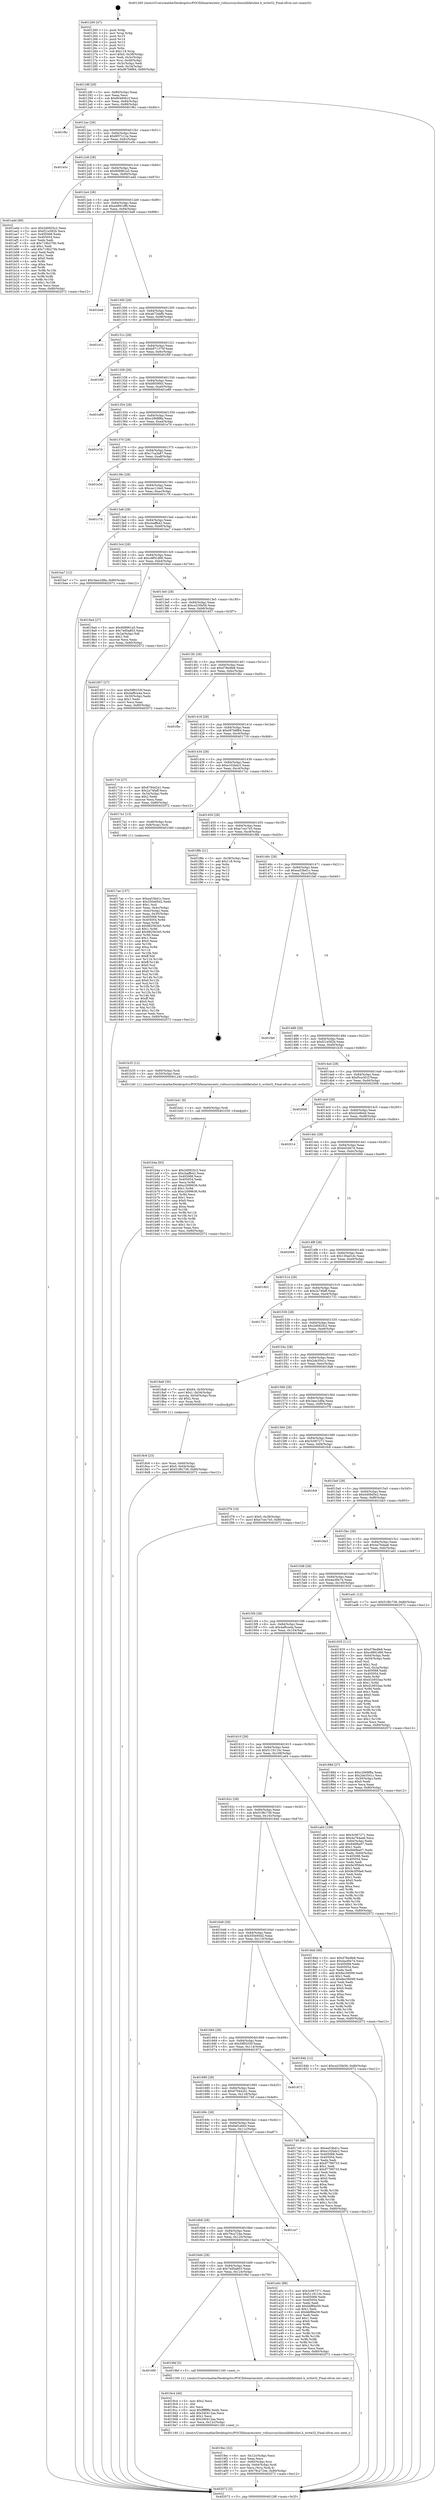digraph "0x401260" {
  label = "0x401260 (/mnt/c/Users/mathe/Desktop/tcc/POCII/binaries/extr_rufussrcsyslinuxlibfatulint.h_write32_Final-ollvm.out::main(0))"
  labelloc = "t"
  node[shape=record]

  Entry [label="",width=0.3,height=0.3,shape=circle,fillcolor=black,style=filled]
  "0x40128f" [label="{
     0x40128f [29]\l
     | [instrs]\l
     &nbsp;&nbsp;0x40128f \<+3\>: mov -0x80(%rbp),%eax\l
     &nbsp;&nbsp;0x401292 \<+2\>: mov %eax,%ecx\l
     &nbsp;&nbsp;0x401294 \<+6\>: sub $0x80460b1f,%ecx\l
     &nbsp;&nbsp;0x40129a \<+6\>: mov %eax,-0x84(%rbp)\l
     &nbsp;&nbsp;0x4012a0 \<+6\>: mov %ecx,-0x88(%rbp)\l
     &nbsp;&nbsp;0x4012a6 \<+6\>: je 0000000000401f6c \<main+0xd0c\>\l
  }"]
  "0x401f6c" [label="{
     0x401f6c\l
  }", style=dashed]
  "0x4012ac" [label="{
     0x4012ac [28]\l
     | [instrs]\l
     &nbsp;&nbsp;0x4012ac \<+5\>: jmp 00000000004012b1 \<main+0x51\>\l
     &nbsp;&nbsp;0x4012b1 \<+6\>: mov -0x84(%rbp),%eax\l
     &nbsp;&nbsp;0x4012b7 \<+5\>: sub $0x8f37c12a,%eax\l
     &nbsp;&nbsp;0x4012bc \<+6\>: mov %eax,-0x8c(%rbp)\l
     &nbsp;&nbsp;0x4012c2 \<+6\>: je 0000000000401e5c \<main+0xbfc\>\l
  }"]
  Exit [label="",width=0.3,height=0.3,shape=circle,fillcolor=black,style=filled,peripheries=2]
  "0x401e5c" [label="{
     0x401e5c\l
  }", style=dashed]
  "0x4012c8" [label="{
     0x4012c8 [28]\l
     | [instrs]\l
     &nbsp;&nbsp;0x4012c8 \<+5\>: jmp 00000000004012cd \<main+0x6d\>\l
     &nbsp;&nbsp;0x4012cd \<+6\>: mov -0x84(%rbp),%eax\l
     &nbsp;&nbsp;0x4012d3 \<+5\>: sub $0x908961a5,%eax\l
     &nbsp;&nbsp;0x4012d8 \<+6\>: mov %eax,-0x90(%rbp)\l
     &nbsp;&nbsp;0x4012de \<+6\>: je 0000000000401add \<main+0x87d\>\l
  }"]
  "0x401b4a" [label="{
     0x401b4a [93]\l
     | [instrs]\l
     &nbsp;&nbsp;0x401b4a \<+5\>: mov $0x2d0925c2,%esi\l
     &nbsp;&nbsp;0x401b4f \<+5\>: mov $0xcbaffb42,%eax\l
     &nbsp;&nbsp;0x401b54 \<+7\>: mov 0x405068,%ecx\l
     &nbsp;&nbsp;0x401b5b \<+7\>: mov 0x405054,%edx\l
     &nbsp;&nbsp;0x401b62 \<+3\>: mov %ecx,%r8d\l
     &nbsp;&nbsp;0x401b65 \<+7\>: add $0xc2099636,%r8d\l
     &nbsp;&nbsp;0x401b6c \<+4\>: sub $0x1,%r8d\l
     &nbsp;&nbsp;0x401b70 \<+7\>: sub $0xc2099636,%r8d\l
     &nbsp;&nbsp;0x401b77 \<+4\>: imul %r8d,%ecx\l
     &nbsp;&nbsp;0x401b7b \<+3\>: and $0x1,%ecx\l
     &nbsp;&nbsp;0x401b7e \<+3\>: cmp $0x0,%ecx\l
     &nbsp;&nbsp;0x401b81 \<+4\>: sete %r9b\l
     &nbsp;&nbsp;0x401b85 \<+3\>: cmp $0xa,%edx\l
     &nbsp;&nbsp;0x401b88 \<+4\>: setl %r10b\l
     &nbsp;&nbsp;0x401b8c \<+3\>: mov %r9b,%r11b\l
     &nbsp;&nbsp;0x401b8f \<+3\>: and %r10b,%r11b\l
     &nbsp;&nbsp;0x401b92 \<+3\>: xor %r10b,%r9b\l
     &nbsp;&nbsp;0x401b95 \<+3\>: or %r9b,%r11b\l
     &nbsp;&nbsp;0x401b98 \<+4\>: test $0x1,%r11b\l
     &nbsp;&nbsp;0x401b9c \<+3\>: cmovne %eax,%esi\l
     &nbsp;&nbsp;0x401b9f \<+3\>: mov %esi,-0x80(%rbp)\l
     &nbsp;&nbsp;0x401ba2 \<+5\>: jmp 0000000000402072 \<main+0xe12\>\l
  }"]
  "0x401add" [label="{
     0x401add [88]\l
     | [instrs]\l
     &nbsp;&nbsp;0x401add \<+5\>: mov $0x2d0925c2,%eax\l
     &nbsp;&nbsp;0x401ae2 \<+5\>: mov $0xf21e582b,%ecx\l
     &nbsp;&nbsp;0x401ae7 \<+7\>: mov 0x405068,%edx\l
     &nbsp;&nbsp;0x401aee \<+7\>: mov 0x405054,%esi\l
     &nbsp;&nbsp;0x401af5 \<+2\>: mov %edx,%edi\l
     &nbsp;&nbsp;0x401af7 \<+6\>: sub $0x718b270b,%edi\l
     &nbsp;&nbsp;0x401afd \<+3\>: sub $0x1,%edi\l
     &nbsp;&nbsp;0x401b00 \<+6\>: add $0x718b270b,%edi\l
     &nbsp;&nbsp;0x401b06 \<+3\>: imul %edi,%edx\l
     &nbsp;&nbsp;0x401b09 \<+3\>: and $0x1,%edx\l
     &nbsp;&nbsp;0x401b0c \<+3\>: cmp $0x0,%edx\l
     &nbsp;&nbsp;0x401b0f \<+4\>: sete %r8b\l
     &nbsp;&nbsp;0x401b13 \<+3\>: cmp $0xa,%esi\l
     &nbsp;&nbsp;0x401b16 \<+4\>: setl %r9b\l
     &nbsp;&nbsp;0x401b1a \<+3\>: mov %r8b,%r10b\l
     &nbsp;&nbsp;0x401b1d \<+3\>: and %r9b,%r10b\l
     &nbsp;&nbsp;0x401b20 \<+3\>: xor %r9b,%r8b\l
     &nbsp;&nbsp;0x401b23 \<+3\>: or %r8b,%r10b\l
     &nbsp;&nbsp;0x401b26 \<+4\>: test $0x1,%r10b\l
     &nbsp;&nbsp;0x401b2a \<+3\>: cmovne %ecx,%eax\l
     &nbsp;&nbsp;0x401b2d \<+3\>: mov %eax,-0x80(%rbp)\l
     &nbsp;&nbsp;0x401b30 \<+5\>: jmp 0000000000402072 \<main+0xe12\>\l
  }"]
  "0x4012e4" [label="{
     0x4012e4 [28]\l
     | [instrs]\l
     &nbsp;&nbsp;0x4012e4 \<+5\>: jmp 00000000004012e9 \<main+0x89\>\l
     &nbsp;&nbsp;0x4012e9 \<+6\>: mov -0x84(%rbp),%eax\l
     &nbsp;&nbsp;0x4012ef \<+5\>: sub $0xa4891df8,%eax\l
     &nbsp;&nbsp;0x4012f4 \<+6\>: mov %eax,-0x94(%rbp)\l
     &nbsp;&nbsp;0x4012fa \<+6\>: je 0000000000401be8 \<main+0x988\>\l
  }"]
  "0x401b41" [label="{
     0x401b41 [9]\l
     | [instrs]\l
     &nbsp;&nbsp;0x401b41 \<+4\>: mov -0x60(%rbp),%rdi\l
     &nbsp;&nbsp;0x401b45 \<+5\>: call 0000000000401030 \<free@plt\>\l
     | [calls]\l
     &nbsp;&nbsp;0x401030 \{1\} (unknown)\l
  }"]
  "0x401be8" [label="{
     0x401be8\l
  }", style=dashed]
  "0x401300" [label="{
     0x401300 [28]\l
     | [instrs]\l
     &nbsp;&nbsp;0x401300 \<+5\>: jmp 0000000000401305 \<main+0xa5\>\l
     &nbsp;&nbsp;0x401305 \<+6\>: mov -0x84(%rbp),%eax\l
     &nbsp;&nbsp;0x40130b \<+5\>: sub $0xab73defb,%eax\l
     &nbsp;&nbsp;0x401310 \<+6\>: mov %eax,-0x98(%rbp)\l
     &nbsp;&nbsp;0x401316 \<+6\>: je 0000000000401e31 \<main+0xbd1\>\l
  }"]
  "0x4019ec" [label="{
     0x4019ec [32]\l
     | [instrs]\l
     &nbsp;&nbsp;0x4019ec \<+6\>: mov -0x12c(%rbp),%ecx\l
     &nbsp;&nbsp;0x4019f2 \<+3\>: imul %eax,%ecx\l
     &nbsp;&nbsp;0x4019f5 \<+4\>: mov -0x60(%rbp),%rsi\l
     &nbsp;&nbsp;0x4019f9 \<+4\>: movslq -0x64(%rbp),%rdi\l
     &nbsp;&nbsp;0x4019fd \<+3\>: mov %ecx,(%rsi,%rdi,4)\l
     &nbsp;&nbsp;0x401a00 \<+7\>: movl $0x79ca724e,-0x80(%rbp)\l
     &nbsp;&nbsp;0x401a07 \<+5\>: jmp 0000000000402072 \<main+0xe12\>\l
  }"]
  "0x401e31" [label="{
     0x401e31\l
  }", style=dashed]
  "0x40131c" [label="{
     0x40131c [28]\l
     | [instrs]\l
     &nbsp;&nbsp;0x40131c \<+5\>: jmp 0000000000401321 \<main+0xc1\>\l
     &nbsp;&nbsp;0x401321 \<+6\>: mov -0x84(%rbp),%eax\l
     &nbsp;&nbsp;0x401327 \<+5\>: sub $0xb971375f,%eax\l
     &nbsp;&nbsp;0x40132c \<+6\>: mov %eax,-0x9c(%rbp)\l
     &nbsp;&nbsp;0x401332 \<+6\>: je 0000000000401f0f \<main+0xcaf\>\l
  }"]
  "0x4019c4" [label="{
     0x4019c4 [40]\l
     | [instrs]\l
     &nbsp;&nbsp;0x4019c4 \<+5\>: mov $0x2,%ecx\l
     &nbsp;&nbsp;0x4019c9 \<+1\>: cltd\l
     &nbsp;&nbsp;0x4019ca \<+2\>: idiv %ecx\l
     &nbsp;&nbsp;0x4019cc \<+6\>: imul $0xfffffffe,%edx,%ecx\l
     &nbsp;&nbsp;0x4019d2 \<+6\>: add $0x340412aa,%ecx\l
     &nbsp;&nbsp;0x4019d8 \<+3\>: add $0x1,%ecx\l
     &nbsp;&nbsp;0x4019db \<+6\>: sub $0x340412aa,%ecx\l
     &nbsp;&nbsp;0x4019e1 \<+6\>: mov %ecx,-0x12c(%rbp)\l
     &nbsp;&nbsp;0x4019e7 \<+5\>: call 0000000000401160 \<next_i\>\l
     | [calls]\l
     &nbsp;&nbsp;0x401160 \{1\} (/mnt/c/Users/mathe/Desktop/tcc/POCII/binaries/extr_rufussrcsyslinuxlibfatulint.h_write32_Final-ollvm.out::next_i)\l
  }"]
  "0x401f0f" [label="{
     0x401f0f\l
  }", style=dashed]
  "0x401338" [label="{
     0x401338 [28]\l
     | [instrs]\l
     &nbsp;&nbsp;0x401338 \<+5\>: jmp 000000000040133d \<main+0xdd\>\l
     &nbsp;&nbsp;0x40133d \<+6\>: mov -0x84(%rbp),%eax\l
     &nbsp;&nbsp;0x401343 \<+5\>: sub $0xbf059f43,%eax\l
     &nbsp;&nbsp;0x401348 \<+6\>: mov %eax,-0xa0(%rbp)\l
     &nbsp;&nbsp;0x40134e \<+6\>: je 0000000000401e89 \<main+0xc29\>\l
  }"]
  "0x4016f0" [label="{
     0x4016f0\l
  }", style=dashed]
  "0x401e89" [label="{
     0x401e89\l
  }", style=dashed]
  "0x401354" [label="{
     0x401354 [28]\l
     | [instrs]\l
     &nbsp;&nbsp;0x401354 \<+5\>: jmp 0000000000401359 \<main+0xf9\>\l
     &nbsp;&nbsp;0x401359 \<+6\>: mov -0x84(%rbp),%eax\l
     &nbsp;&nbsp;0x40135f \<+5\>: sub $0xc2668f8a,%eax\l
     &nbsp;&nbsp;0x401364 \<+6\>: mov %eax,-0xa4(%rbp)\l
     &nbsp;&nbsp;0x40136a \<+6\>: je 0000000000401e7d \<main+0xc1d\>\l
  }"]
  "0x4019bf" [label="{
     0x4019bf [5]\l
     | [instrs]\l
     &nbsp;&nbsp;0x4019bf \<+5\>: call 0000000000401160 \<next_i\>\l
     | [calls]\l
     &nbsp;&nbsp;0x401160 \{1\} (/mnt/c/Users/mathe/Desktop/tcc/POCII/binaries/extr_rufussrcsyslinuxlibfatulint.h_write32_Final-ollvm.out::next_i)\l
  }"]
  "0x401e7d" [label="{
     0x401e7d\l
  }", style=dashed]
  "0x401370" [label="{
     0x401370 [28]\l
     | [instrs]\l
     &nbsp;&nbsp;0x401370 \<+5\>: jmp 0000000000401375 \<main+0x115\>\l
     &nbsp;&nbsp;0x401375 \<+6\>: mov -0x84(%rbp),%eax\l
     &nbsp;&nbsp;0x40137b \<+5\>: sub $0xc7ca3a87,%eax\l
     &nbsp;&nbsp;0x401380 \<+6\>: mov %eax,-0xa8(%rbp)\l
     &nbsp;&nbsp;0x401386 \<+6\>: je 0000000000401e3d \<main+0xbdd\>\l
  }"]
  "0x4016d4" [label="{
     0x4016d4 [28]\l
     | [instrs]\l
     &nbsp;&nbsp;0x4016d4 \<+5\>: jmp 00000000004016d9 \<main+0x479\>\l
     &nbsp;&nbsp;0x4016d9 \<+6\>: mov -0x84(%rbp),%eax\l
     &nbsp;&nbsp;0x4016df \<+5\>: sub $0x7ed5a803,%eax\l
     &nbsp;&nbsp;0x4016e4 \<+6\>: mov %eax,-0x124(%rbp)\l
     &nbsp;&nbsp;0x4016ea \<+6\>: je 00000000004019bf \<main+0x75f\>\l
  }"]
  "0x401e3d" [label="{
     0x401e3d\l
  }", style=dashed]
  "0x40138c" [label="{
     0x40138c [28]\l
     | [instrs]\l
     &nbsp;&nbsp;0x40138c \<+5\>: jmp 0000000000401391 \<main+0x131\>\l
     &nbsp;&nbsp;0x401391 \<+6\>: mov -0x84(%rbp),%eax\l
     &nbsp;&nbsp;0x401397 \<+5\>: sub $0xcac124e5,%eax\l
     &nbsp;&nbsp;0x40139c \<+6\>: mov %eax,-0xac(%rbp)\l
     &nbsp;&nbsp;0x4013a2 \<+6\>: je 0000000000401c78 \<main+0xa18\>\l
  }"]
  "0x401a0c" [label="{
     0x401a0c [88]\l
     | [instrs]\l
     &nbsp;&nbsp;0x401a0c \<+5\>: mov $0x3c067271,%eax\l
     &nbsp;&nbsp;0x401a11 \<+5\>: mov $0x5119110c,%ecx\l
     &nbsp;&nbsp;0x401a16 \<+7\>: mov 0x405068,%edx\l
     &nbsp;&nbsp;0x401a1d \<+7\>: mov 0x405054,%esi\l
     &nbsp;&nbsp;0x401a24 \<+2\>: mov %edx,%edi\l
     &nbsp;&nbsp;0x401a26 \<+6\>: add $0xbbf8be59,%edi\l
     &nbsp;&nbsp;0x401a2c \<+3\>: sub $0x1,%edi\l
     &nbsp;&nbsp;0x401a2f \<+6\>: sub $0xbbf8be59,%edi\l
     &nbsp;&nbsp;0x401a35 \<+3\>: imul %edi,%edx\l
     &nbsp;&nbsp;0x401a38 \<+3\>: and $0x1,%edx\l
     &nbsp;&nbsp;0x401a3b \<+3\>: cmp $0x0,%edx\l
     &nbsp;&nbsp;0x401a3e \<+4\>: sete %r8b\l
     &nbsp;&nbsp;0x401a42 \<+3\>: cmp $0xa,%esi\l
     &nbsp;&nbsp;0x401a45 \<+4\>: setl %r9b\l
     &nbsp;&nbsp;0x401a49 \<+3\>: mov %r8b,%r10b\l
     &nbsp;&nbsp;0x401a4c \<+3\>: and %r9b,%r10b\l
     &nbsp;&nbsp;0x401a4f \<+3\>: xor %r9b,%r8b\l
     &nbsp;&nbsp;0x401a52 \<+3\>: or %r8b,%r10b\l
     &nbsp;&nbsp;0x401a55 \<+4\>: test $0x1,%r10b\l
     &nbsp;&nbsp;0x401a59 \<+3\>: cmovne %ecx,%eax\l
     &nbsp;&nbsp;0x401a5c \<+3\>: mov %eax,-0x80(%rbp)\l
     &nbsp;&nbsp;0x401a5f \<+5\>: jmp 0000000000402072 \<main+0xe12\>\l
  }"]
  "0x401c78" [label="{
     0x401c78\l
  }", style=dashed]
  "0x4013a8" [label="{
     0x4013a8 [28]\l
     | [instrs]\l
     &nbsp;&nbsp;0x4013a8 \<+5\>: jmp 00000000004013ad \<main+0x14d\>\l
     &nbsp;&nbsp;0x4013ad \<+6\>: mov -0x84(%rbp),%eax\l
     &nbsp;&nbsp;0x4013b3 \<+5\>: sub $0xcbaffb42,%eax\l
     &nbsp;&nbsp;0x4013b8 \<+6\>: mov %eax,-0xb0(%rbp)\l
     &nbsp;&nbsp;0x4013be \<+6\>: je 0000000000401ba7 \<main+0x947\>\l
  }"]
  "0x4016b8" [label="{
     0x4016b8 [28]\l
     | [instrs]\l
     &nbsp;&nbsp;0x4016b8 \<+5\>: jmp 00000000004016bd \<main+0x45d\>\l
     &nbsp;&nbsp;0x4016bd \<+6\>: mov -0x84(%rbp),%eax\l
     &nbsp;&nbsp;0x4016c3 \<+5\>: sub $0x79ca724e,%eax\l
     &nbsp;&nbsp;0x4016c8 \<+6\>: mov %eax,-0x120(%rbp)\l
     &nbsp;&nbsp;0x4016ce \<+6\>: je 0000000000401a0c \<main+0x7ac\>\l
  }"]
  "0x401ba7" [label="{
     0x401ba7 [12]\l
     | [instrs]\l
     &nbsp;&nbsp;0x401ba7 \<+7\>: movl $0x3aec2d8a,-0x80(%rbp)\l
     &nbsp;&nbsp;0x401bae \<+5\>: jmp 0000000000402072 \<main+0xe12\>\l
  }"]
  "0x4013c4" [label="{
     0x4013c4 [28]\l
     | [instrs]\l
     &nbsp;&nbsp;0x4013c4 \<+5\>: jmp 00000000004013c9 \<main+0x169\>\l
     &nbsp;&nbsp;0x4013c9 \<+6\>: mov -0x84(%rbp),%eax\l
     &nbsp;&nbsp;0x4013cf \<+5\>: sub $0xcd891d66,%eax\l
     &nbsp;&nbsp;0x4013d4 \<+6\>: mov %eax,-0xb4(%rbp)\l
     &nbsp;&nbsp;0x4013da \<+6\>: je 00000000004019a4 \<main+0x744\>\l
  }"]
  "0x401ce7" [label="{
     0x401ce7\l
  }", style=dashed]
  "0x4019a4" [label="{
     0x4019a4 [27]\l
     | [instrs]\l
     &nbsp;&nbsp;0x4019a4 \<+5\>: mov $0x908961a5,%eax\l
     &nbsp;&nbsp;0x4019a9 \<+5\>: mov $0x7ed5a803,%ecx\l
     &nbsp;&nbsp;0x4019ae \<+3\>: mov -0x2a(%rbp),%dl\l
     &nbsp;&nbsp;0x4019b1 \<+3\>: test $0x1,%dl\l
     &nbsp;&nbsp;0x4019b4 \<+3\>: cmovne %ecx,%eax\l
     &nbsp;&nbsp;0x4019b7 \<+3\>: mov %eax,-0x80(%rbp)\l
     &nbsp;&nbsp;0x4019ba \<+5\>: jmp 0000000000402072 \<main+0xe12\>\l
  }"]
  "0x4013e0" [label="{
     0x4013e0 [28]\l
     | [instrs]\l
     &nbsp;&nbsp;0x4013e0 \<+5\>: jmp 00000000004013e5 \<main+0x185\>\l
     &nbsp;&nbsp;0x4013e5 \<+6\>: mov -0x84(%rbp),%eax\l
     &nbsp;&nbsp;0x4013eb \<+5\>: sub $0xce230b56,%eax\l
     &nbsp;&nbsp;0x4013f0 \<+6\>: mov %eax,-0xb8(%rbp)\l
     &nbsp;&nbsp;0x4013f6 \<+6\>: je 0000000000401857 \<main+0x5f7\>\l
  }"]
  "0x4018c6" [label="{
     0x4018c6 [23]\l
     | [instrs]\l
     &nbsp;&nbsp;0x4018c6 \<+4\>: mov %rax,-0x60(%rbp)\l
     &nbsp;&nbsp;0x4018ca \<+7\>: movl $0x0,-0x64(%rbp)\l
     &nbsp;&nbsp;0x4018d1 \<+7\>: movl $0x51f6c738,-0x80(%rbp)\l
     &nbsp;&nbsp;0x4018d8 \<+5\>: jmp 0000000000402072 \<main+0xe12\>\l
  }"]
  "0x401857" [label="{
     0x401857 [27]\l
     | [instrs]\l
     &nbsp;&nbsp;0x401857 \<+5\>: mov $0x59f0255f,%eax\l
     &nbsp;&nbsp;0x40185c \<+5\>: mov $0x4af6ce4a,%ecx\l
     &nbsp;&nbsp;0x401861 \<+3\>: mov -0x30(%rbp),%edx\l
     &nbsp;&nbsp;0x401864 \<+3\>: cmp $0x1,%edx\l
     &nbsp;&nbsp;0x401867 \<+3\>: cmovl %ecx,%eax\l
     &nbsp;&nbsp;0x40186a \<+3\>: mov %eax,-0x80(%rbp)\l
     &nbsp;&nbsp;0x40186d \<+5\>: jmp 0000000000402072 \<main+0xe12\>\l
  }"]
  "0x4013fc" [label="{
     0x4013fc [28]\l
     | [instrs]\l
     &nbsp;&nbsp;0x4013fc \<+5\>: jmp 0000000000401401 \<main+0x1a1\>\l
     &nbsp;&nbsp;0x401401 \<+6\>: mov -0x84(%rbp),%eax\l
     &nbsp;&nbsp;0x401407 \<+5\>: sub $0xd78edfe8,%eax\l
     &nbsp;&nbsp;0x40140c \<+6\>: mov %eax,-0xbc(%rbp)\l
     &nbsp;&nbsp;0x401412 \<+6\>: je 0000000000401fbc \<main+0xd5c\>\l
  }"]
  "0x4017ae" [label="{
     0x4017ae [157]\l
     | [instrs]\l
     &nbsp;&nbsp;0x4017ae \<+5\>: mov $0xea53bd1c,%ecx\l
     &nbsp;&nbsp;0x4017b3 \<+5\>: mov $0x550e95d2,%edx\l
     &nbsp;&nbsp;0x4017b8 \<+3\>: mov $0x1,%sil\l
     &nbsp;&nbsp;0x4017bb \<+3\>: mov %eax,-0x4c(%rbp)\l
     &nbsp;&nbsp;0x4017be \<+3\>: mov -0x4c(%rbp),%eax\l
     &nbsp;&nbsp;0x4017c1 \<+3\>: mov %eax,-0x30(%rbp)\l
     &nbsp;&nbsp;0x4017c4 \<+7\>: mov 0x405068,%eax\l
     &nbsp;&nbsp;0x4017cb \<+8\>: mov 0x405054,%r8d\l
     &nbsp;&nbsp;0x4017d3 \<+3\>: mov %eax,%r9d\l
     &nbsp;&nbsp;0x4017d6 \<+7\>: sub $0x88256345,%r9d\l
     &nbsp;&nbsp;0x4017dd \<+4\>: sub $0x1,%r9d\l
     &nbsp;&nbsp;0x4017e1 \<+7\>: add $0x88256345,%r9d\l
     &nbsp;&nbsp;0x4017e8 \<+4\>: imul %r9d,%eax\l
     &nbsp;&nbsp;0x4017ec \<+3\>: and $0x1,%eax\l
     &nbsp;&nbsp;0x4017ef \<+3\>: cmp $0x0,%eax\l
     &nbsp;&nbsp;0x4017f2 \<+4\>: sete %r10b\l
     &nbsp;&nbsp;0x4017f6 \<+4\>: cmp $0xa,%r8d\l
     &nbsp;&nbsp;0x4017fa \<+4\>: setl %r11b\l
     &nbsp;&nbsp;0x4017fe \<+3\>: mov %r10b,%bl\l
     &nbsp;&nbsp;0x401801 \<+3\>: xor $0xff,%bl\l
     &nbsp;&nbsp;0x401804 \<+3\>: mov %r11b,%r14b\l
     &nbsp;&nbsp;0x401807 \<+4\>: xor $0xff,%r14b\l
     &nbsp;&nbsp;0x40180b \<+4\>: xor $0x0,%sil\l
     &nbsp;&nbsp;0x40180f \<+3\>: mov %bl,%r15b\l
     &nbsp;&nbsp;0x401812 \<+4\>: and $0x0,%r15b\l
     &nbsp;&nbsp;0x401816 \<+3\>: and %sil,%r10b\l
     &nbsp;&nbsp;0x401819 \<+3\>: mov %r14b,%r12b\l
     &nbsp;&nbsp;0x40181c \<+4\>: and $0x0,%r12b\l
     &nbsp;&nbsp;0x401820 \<+3\>: and %sil,%r11b\l
     &nbsp;&nbsp;0x401823 \<+3\>: or %r10b,%r15b\l
     &nbsp;&nbsp;0x401826 \<+3\>: or %r11b,%r12b\l
     &nbsp;&nbsp;0x401829 \<+3\>: xor %r12b,%r15b\l
     &nbsp;&nbsp;0x40182c \<+3\>: or %r14b,%bl\l
     &nbsp;&nbsp;0x40182f \<+3\>: xor $0xff,%bl\l
     &nbsp;&nbsp;0x401832 \<+4\>: or $0x0,%sil\l
     &nbsp;&nbsp;0x401836 \<+3\>: and %sil,%bl\l
     &nbsp;&nbsp;0x401839 \<+3\>: or %bl,%r15b\l
     &nbsp;&nbsp;0x40183c \<+4\>: test $0x1,%r15b\l
     &nbsp;&nbsp;0x401840 \<+3\>: cmovne %edx,%ecx\l
     &nbsp;&nbsp;0x401843 \<+3\>: mov %ecx,-0x80(%rbp)\l
     &nbsp;&nbsp;0x401846 \<+5\>: jmp 0000000000402072 \<main+0xe12\>\l
  }"]
  "0x401fbc" [label="{
     0x401fbc\l
  }", style=dashed]
  "0x401418" [label="{
     0x401418 [28]\l
     | [instrs]\l
     &nbsp;&nbsp;0x401418 \<+5\>: jmp 000000000040141d \<main+0x1bd\>\l
     &nbsp;&nbsp;0x40141d \<+6\>: mov -0x84(%rbp),%eax\l
     &nbsp;&nbsp;0x401423 \<+5\>: sub $0xd97b8f64,%eax\l
     &nbsp;&nbsp;0x401428 \<+6\>: mov %eax,-0xc0(%rbp)\l
     &nbsp;&nbsp;0x40142e \<+6\>: je 0000000000401716 \<main+0x4b6\>\l
  }"]
  "0x40169c" [label="{
     0x40169c [28]\l
     | [instrs]\l
     &nbsp;&nbsp;0x40169c \<+5\>: jmp 00000000004016a1 \<main+0x441\>\l
     &nbsp;&nbsp;0x4016a1 \<+6\>: mov -0x84(%rbp),%eax\l
     &nbsp;&nbsp;0x4016a7 \<+5\>: sub $0x6ef1e643,%eax\l
     &nbsp;&nbsp;0x4016ac \<+6\>: mov %eax,-0x11c(%rbp)\l
     &nbsp;&nbsp;0x4016b2 \<+6\>: je 0000000000401ce7 \<main+0xa87\>\l
  }"]
  "0x401716" [label="{
     0x401716 [27]\l
     | [instrs]\l
     &nbsp;&nbsp;0x401716 \<+5\>: mov $0x67944241,%eax\l
     &nbsp;&nbsp;0x40171b \<+5\>: mov $0x2a74faff,%ecx\l
     &nbsp;&nbsp;0x401720 \<+3\>: mov -0x34(%rbp),%edx\l
     &nbsp;&nbsp;0x401723 \<+3\>: cmp $0x2,%edx\l
     &nbsp;&nbsp;0x401726 \<+3\>: cmovne %ecx,%eax\l
     &nbsp;&nbsp;0x401729 \<+3\>: mov %eax,-0x80(%rbp)\l
     &nbsp;&nbsp;0x40172c \<+5\>: jmp 0000000000402072 \<main+0xe12\>\l
  }"]
  "0x401434" [label="{
     0x401434 [28]\l
     | [instrs]\l
     &nbsp;&nbsp;0x401434 \<+5\>: jmp 0000000000401439 \<main+0x1d9\>\l
     &nbsp;&nbsp;0x401439 \<+6\>: mov -0x84(%rbp),%eax\l
     &nbsp;&nbsp;0x40143f \<+5\>: sub $0xe102bdc2,%eax\l
     &nbsp;&nbsp;0x401444 \<+6\>: mov %eax,-0xc4(%rbp)\l
     &nbsp;&nbsp;0x40144a \<+6\>: je 00000000004017a1 \<main+0x541\>\l
  }"]
  "0x402072" [label="{
     0x402072 [5]\l
     | [instrs]\l
     &nbsp;&nbsp;0x402072 \<+5\>: jmp 000000000040128f \<main+0x2f\>\l
  }"]
  "0x401260" [label="{
     0x401260 [47]\l
     | [instrs]\l
     &nbsp;&nbsp;0x401260 \<+1\>: push %rbp\l
     &nbsp;&nbsp;0x401261 \<+3\>: mov %rsp,%rbp\l
     &nbsp;&nbsp;0x401264 \<+2\>: push %r15\l
     &nbsp;&nbsp;0x401266 \<+2\>: push %r14\l
     &nbsp;&nbsp;0x401268 \<+2\>: push %r13\l
     &nbsp;&nbsp;0x40126a \<+2\>: push %r12\l
     &nbsp;&nbsp;0x40126c \<+1\>: push %rbx\l
     &nbsp;&nbsp;0x40126d \<+7\>: sub $0x118,%rsp\l
     &nbsp;&nbsp;0x401274 \<+7\>: movl $0x0,-0x38(%rbp)\l
     &nbsp;&nbsp;0x40127b \<+3\>: mov %edi,-0x3c(%rbp)\l
     &nbsp;&nbsp;0x40127e \<+4\>: mov %rsi,-0x48(%rbp)\l
     &nbsp;&nbsp;0x401282 \<+3\>: mov -0x3c(%rbp),%edi\l
     &nbsp;&nbsp;0x401285 \<+3\>: mov %edi,-0x34(%rbp)\l
     &nbsp;&nbsp;0x401288 \<+7\>: movl $0xd97b8f64,-0x80(%rbp)\l
  }"]
  "0x401749" [label="{
     0x401749 [88]\l
     | [instrs]\l
     &nbsp;&nbsp;0x401749 \<+5\>: mov $0xea53bd1c,%eax\l
     &nbsp;&nbsp;0x40174e \<+5\>: mov $0xe102bdc2,%ecx\l
     &nbsp;&nbsp;0x401753 \<+7\>: mov 0x405068,%edx\l
     &nbsp;&nbsp;0x40175a \<+7\>: mov 0x405054,%esi\l
     &nbsp;&nbsp;0x401761 \<+2\>: mov %edx,%edi\l
     &nbsp;&nbsp;0x401763 \<+6\>: sub $0x97789733,%edi\l
     &nbsp;&nbsp;0x401769 \<+3\>: sub $0x1,%edi\l
     &nbsp;&nbsp;0x40176c \<+6\>: add $0x97789733,%edi\l
     &nbsp;&nbsp;0x401772 \<+3\>: imul %edi,%edx\l
     &nbsp;&nbsp;0x401775 \<+3\>: and $0x1,%edx\l
     &nbsp;&nbsp;0x401778 \<+3\>: cmp $0x0,%edx\l
     &nbsp;&nbsp;0x40177b \<+4\>: sete %r8b\l
     &nbsp;&nbsp;0x40177f \<+3\>: cmp $0xa,%esi\l
     &nbsp;&nbsp;0x401782 \<+4\>: setl %r9b\l
     &nbsp;&nbsp;0x401786 \<+3\>: mov %r8b,%r10b\l
     &nbsp;&nbsp;0x401789 \<+3\>: and %r9b,%r10b\l
     &nbsp;&nbsp;0x40178c \<+3\>: xor %r9b,%r8b\l
     &nbsp;&nbsp;0x40178f \<+3\>: or %r8b,%r10b\l
     &nbsp;&nbsp;0x401792 \<+4\>: test $0x1,%r10b\l
     &nbsp;&nbsp;0x401796 \<+3\>: cmovne %ecx,%eax\l
     &nbsp;&nbsp;0x401799 \<+3\>: mov %eax,-0x80(%rbp)\l
     &nbsp;&nbsp;0x40179c \<+5\>: jmp 0000000000402072 \<main+0xe12\>\l
  }"]
  "0x4017a1" [label="{
     0x4017a1 [13]\l
     | [instrs]\l
     &nbsp;&nbsp;0x4017a1 \<+4\>: mov -0x48(%rbp),%rax\l
     &nbsp;&nbsp;0x4017a5 \<+4\>: mov 0x8(%rax),%rdi\l
     &nbsp;&nbsp;0x4017a9 \<+5\>: call 0000000000401060 \<atoi@plt\>\l
     | [calls]\l
     &nbsp;&nbsp;0x401060 \{1\} (unknown)\l
  }"]
  "0x401450" [label="{
     0x401450 [28]\l
     | [instrs]\l
     &nbsp;&nbsp;0x401450 \<+5\>: jmp 0000000000401455 \<main+0x1f5\>\l
     &nbsp;&nbsp;0x401455 \<+6\>: mov -0x84(%rbp),%eax\l
     &nbsp;&nbsp;0x40145b \<+5\>: sub $0xe7cec7e5,%eax\l
     &nbsp;&nbsp;0x401460 \<+6\>: mov %eax,-0xc8(%rbp)\l
     &nbsp;&nbsp;0x401466 \<+6\>: je 0000000000401f8b \<main+0xd2b\>\l
  }"]
  "0x401680" [label="{
     0x401680 [28]\l
     | [instrs]\l
     &nbsp;&nbsp;0x401680 \<+5\>: jmp 0000000000401685 \<main+0x425\>\l
     &nbsp;&nbsp;0x401685 \<+6\>: mov -0x84(%rbp),%eax\l
     &nbsp;&nbsp;0x40168b \<+5\>: sub $0x67944241,%eax\l
     &nbsp;&nbsp;0x401690 \<+6\>: mov %eax,-0x118(%rbp)\l
     &nbsp;&nbsp;0x401696 \<+6\>: je 0000000000401749 \<main+0x4e9\>\l
  }"]
  "0x401f8b" [label="{
     0x401f8b [21]\l
     | [instrs]\l
     &nbsp;&nbsp;0x401f8b \<+3\>: mov -0x38(%rbp),%eax\l
     &nbsp;&nbsp;0x401f8e \<+7\>: add $0x118,%rsp\l
     &nbsp;&nbsp;0x401f95 \<+1\>: pop %rbx\l
     &nbsp;&nbsp;0x401f96 \<+2\>: pop %r12\l
     &nbsp;&nbsp;0x401f98 \<+2\>: pop %r13\l
     &nbsp;&nbsp;0x401f9a \<+2\>: pop %r14\l
     &nbsp;&nbsp;0x401f9c \<+2\>: pop %r15\l
     &nbsp;&nbsp;0x401f9e \<+1\>: pop %rbp\l
     &nbsp;&nbsp;0x401f9f \<+1\>: ret\l
  }"]
  "0x40146c" [label="{
     0x40146c [28]\l
     | [instrs]\l
     &nbsp;&nbsp;0x40146c \<+5\>: jmp 0000000000401471 \<main+0x211\>\l
     &nbsp;&nbsp;0x401471 \<+6\>: mov -0x84(%rbp),%eax\l
     &nbsp;&nbsp;0x401477 \<+5\>: sub $0xea53bd1c,%eax\l
     &nbsp;&nbsp;0x40147c \<+6\>: mov %eax,-0xcc(%rbp)\l
     &nbsp;&nbsp;0x401482 \<+6\>: je 0000000000401fa0 \<main+0xd40\>\l
  }"]
  "0x401872" [label="{
     0x401872\l
  }", style=dashed]
  "0x401fa0" [label="{
     0x401fa0\l
  }", style=dashed]
  "0x401488" [label="{
     0x401488 [28]\l
     | [instrs]\l
     &nbsp;&nbsp;0x401488 \<+5\>: jmp 000000000040148d \<main+0x22d\>\l
     &nbsp;&nbsp;0x40148d \<+6\>: mov -0x84(%rbp),%eax\l
     &nbsp;&nbsp;0x401493 \<+5\>: sub $0xf21e582b,%eax\l
     &nbsp;&nbsp;0x401498 \<+6\>: mov %eax,-0xd0(%rbp)\l
     &nbsp;&nbsp;0x40149e \<+6\>: je 0000000000401b35 \<main+0x8d5\>\l
  }"]
  "0x401664" [label="{
     0x401664 [28]\l
     | [instrs]\l
     &nbsp;&nbsp;0x401664 \<+5\>: jmp 0000000000401669 \<main+0x409\>\l
     &nbsp;&nbsp;0x401669 \<+6\>: mov -0x84(%rbp),%eax\l
     &nbsp;&nbsp;0x40166f \<+5\>: sub $0x59f0255f,%eax\l
     &nbsp;&nbsp;0x401674 \<+6\>: mov %eax,-0x114(%rbp)\l
     &nbsp;&nbsp;0x40167a \<+6\>: je 0000000000401872 \<main+0x612\>\l
  }"]
  "0x401b35" [label="{
     0x401b35 [12]\l
     | [instrs]\l
     &nbsp;&nbsp;0x401b35 \<+4\>: mov -0x60(%rbp),%rdi\l
     &nbsp;&nbsp;0x401b39 \<+3\>: mov -0x50(%rbp),%esi\l
     &nbsp;&nbsp;0x401b3c \<+5\>: call 0000000000401240 \<write32\>\l
     | [calls]\l
     &nbsp;&nbsp;0x401240 \{1\} (/mnt/c/Users/mathe/Desktop/tcc/POCII/binaries/extr_rufussrcsyslinuxlibfatulint.h_write32_Final-ollvm.out::write32)\l
  }"]
  "0x4014a4" [label="{
     0x4014a4 [28]\l
     | [instrs]\l
     &nbsp;&nbsp;0x4014a4 \<+5\>: jmp 00000000004014a9 \<main+0x249\>\l
     &nbsp;&nbsp;0x4014a9 \<+6\>: mov -0x84(%rbp),%eax\l
     &nbsp;&nbsp;0x4014af \<+5\>: sub $0xf5ce301f,%eax\l
     &nbsp;&nbsp;0x4014b4 \<+6\>: mov %eax,-0xd4(%rbp)\l
     &nbsp;&nbsp;0x4014ba \<+6\>: je 0000000000402008 \<main+0xda8\>\l
  }"]
  "0x40184b" [label="{
     0x40184b [12]\l
     | [instrs]\l
     &nbsp;&nbsp;0x40184b \<+7\>: movl $0xce230b56,-0x80(%rbp)\l
     &nbsp;&nbsp;0x401852 \<+5\>: jmp 0000000000402072 \<main+0xe12\>\l
  }"]
  "0x402008" [label="{
     0x402008\l
  }", style=dashed]
  "0x4014c0" [label="{
     0x4014c0 [28]\l
     | [instrs]\l
     &nbsp;&nbsp;0x4014c0 \<+5\>: jmp 00000000004014c5 \<main+0x265\>\l
     &nbsp;&nbsp;0x4014c5 \<+6\>: mov -0x84(%rbp),%eax\l
     &nbsp;&nbsp;0x4014cb \<+5\>: sub $0x42e9bd4,%eax\l
     &nbsp;&nbsp;0x4014d0 \<+6\>: mov %eax,-0xd8(%rbp)\l
     &nbsp;&nbsp;0x4014d6 \<+6\>: je 0000000000402014 \<main+0xdb4\>\l
  }"]
  "0x401648" [label="{
     0x401648 [28]\l
     | [instrs]\l
     &nbsp;&nbsp;0x401648 \<+5\>: jmp 000000000040164d \<main+0x3ed\>\l
     &nbsp;&nbsp;0x40164d \<+6\>: mov -0x84(%rbp),%eax\l
     &nbsp;&nbsp;0x401653 \<+5\>: sub $0x550e95d2,%eax\l
     &nbsp;&nbsp;0x401658 \<+6\>: mov %eax,-0x110(%rbp)\l
     &nbsp;&nbsp;0x40165e \<+6\>: je 000000000040184b \<main+0x5eb\>\l
  }"]
  "0x402014" [label="{
     0x402014\l
  }", style=dashed]
  "0x4014dc" [label="{
     0x4014dc [28]\l
     | [instrs]\l
     &nbsp;&nbsp;0x4014dc \<+5\>: jmp 00000000004014e1 \<main+0x281\>\l
     &nbsp;&nbsp;0x4014e1 \<+6\>: mov -0x84(%rbp),%eax\l
     &nbsp;&nbsp;0x4014e7 \<+5\>: sub $0xbd2dd7d,%eax\l
     &nbsp;&nbsp;0x4014ec \<+6\>: mov %eax,-0xdc(%rbp)\l
     &nbsp;&nbsp;0x4014f2 \<+6\>: je 0000000000402066 \<main+0xe06\>\l
  }"]
  "0x4018dd" [label="{
     0x4018dd [88]\l
     | [instrs]\l
     &nbsp;&nbsp;0x4018dd \<+5\>: mov $0xd78edfe8,%eax\l
     &nbsp;&nbsp;0x4018e2 \<+5\>: mov $0x4acf0e74,%ecx\l
     &nbsp;&nbsp;0x4018e7 \<+7\>: mov 0x405068,%edx\l
     &nbsp;&nbsp;0x4018ee \<+7\>: mov 0x405054,%esi\l
     &nbsp;&nbsp;0x4018f5 \<+2\>: mov %edx,%edi\l
     &nbsp;&nbsp;0x4018f7 \<+6\>: add $0x8ec56099,%edi\l
     &nbsp;&nbsp;0x4018fd \<+3\>: sub $0x1,%edi\l
     &nbsp;&nbsp;0x401900 \<+6\>: sub $0x8ec56099,%edi\l
     &nbsp;&nbsp;0x401906 \<+3\>: imul %edi,%edx\l
     &nbsp;&nbsp;0x401909 \<+3\>: and $0x1,%edx\l
     &nbsp;&nbsp;0x40190c \<+3\>: cmp $0x0,%edx\l
     &nbsp;&nbsp;0x40190f \<+4\>: sete %r8b\l
     &nbsp;&nbsp;0x401913 \<+3\>: cmp $0xa,%esi\l
     &nbsp;&nbsp;0x401916 \<+4\>: setl %r9b\l
     &nbsp;&nbsp;0x40191a \<+3\>: mov %r8b,%r10b\l
     &nbsp;&nbsp;0x40191d \<+3\>: and %r9b,%r10b\l
     &nbsp;&nbsp;0x401920 \<+3\>: xor %r9b,%r8b\l
     &nbsp;&nbsp;0x401923 \<+3\>: or %r8b,%r10b\l
     &nbsp;&nbsp;0x401926 \<+4\>: test $0x1,%r10b\l
     &nbsp;&nbsp;0x40192a \<+3\>: cmovne %ecx,%eax\l
     &nbsp;&nbsp;0x40192d \<+3\>: mov %eax,-0x80(%rbp)\l
     &nbsp;&nbsp;0x401930 \<+5\>: jmp 0000000000402072 \<main+0xe12\>\l
  }"]
  "0x402066" [label="{
     0x402066\l
  }", style=dashed]
  "0x4014f8" [label="{
     0x4014f8 [28]\l
     | [instrs]\l
     &nbsp;&nbsp;0x4014f8 \<+5\>: jmp 00000000004014fd \<main+0x29d\>\l
     &nbsp;&nbsp;0x4014fd \<+6\>: mov -0x84(%rbp),%eax\l
     &nbsp;&nbsp;0x401503 \<+5\>: sub $0x130ad1dc,%eax\l
     &nbsp;&nbsp;0x401508 \<+6\>: mov %eax,-0xe0(%rbp)\l
     &nbsp;&nbsp;0x40150e \<+6\>: je 0000000000401d02 \<main+0xaa2\>\l
  }"]
  "0x40162c" [label="{
     0x40162c [28]\l
     | [instrs]\l
     &nbsp;&nbsp;0x40162c \<+5\>: jmp 0000000000401631 \<main+0x3d1\>\l
     &nbsp;&nbsp;0x401631 \<+6\>: mov -0x84(%rbp),%eax\l
     &nbsp;&nbsp;0x401637 \<+5\>: sub $0x51f6c738,%eax\l
     &nbsp;&nbsp;0x40163c \<+6\>: mov %eax,-0x10c(%rbp)\l
     &nbsp;&nbsp;0x401642 \<+6\>: je 00000000004018dd \<main+0x67d\>\l
  }"]
  "0x401d02" [label="{
     0x401d02\l
  }", style=dashed]
  "0x401514" [label="{
     0x401514 [28]\l
     | [instrs]\l
     &nbsp;&nbsp;0x401514 \<+5\>: jmp 0000000000401519 \<main+0x2b9\>\l
     &nbsp;&nbsp;0x401519 \<+6\>: mov -0x84(%rbp),%eax\l
     &nbsp;&nbsp;0x40151f \<+5\>: sub $0x2a74faff,%eax\l
     &nbsp;&nbsp;0x401524 \<+6\>: mov %eax,-0xe4(%rbp)\l
     &nbsp;&nbsp;0x40152a \<+6\>: je 0000000000401731 \<main+0x4d1\>\l
  }"]
  "0x401a64" [label="{
     0x401a64 [109]\l
     | [instrs]\l
     &nbsp;&nbsp;0x401a64 \<+5\>: mov $0x3c067271,%eax\l
     &nbsp;&nbsp;0x401a69 \<+5\>: mov $0x4a764aa6,%ecx\l
     &nbsp;&nbsp;0x401a6e \<+3\>: mov -0x64(%rbp),%edx\l
     &nbsp;&nbsp;0x401a71 \<+6\>: add $0x846fba07,%edx\l
     &nbsp;&nbsp;0x401a77 \<+3\>: add $0x1,%edx\l
     &nbsp;&nbsp;0x401a7a \<+6\>: sub $0x846fba07,%edx\l
     &nbsp;&nbsp;0x401a80 \<+3\>: mov %edx,-0x64(%rbp)\l
     &nbsp;&nbsp;0x401a83 \<+7\>: mov 0x405068,%edx\l
     &nbsp;&nbsp;0x401a8a \<+7\>: mov 0x405054,%esi\l
     &nbsp;&nbsp;0x401a91 \<+2\>: mov %edx,%edi\l
     &nbsp;&nbsp;0x401a93 \<+6\>: add $0x9e3f56e9,%edi\l
     &nbsp;&nbsp;0x401a99 \<+3\>: sub $0x1,%edi\l
     &nbsp;&nbsp;0x401a9c \<+6\>: sub $0x9e3f56e9,%edi\l
     &nbsp;&nbsp;0x401aa2 \<+3\>: imul %edi,%edx\l
     &nbsp;&nbsp;0x401aa5 \<+3\>: and $0x1,%edx\l
     &nbsp;&nbsp;0x401aa8 \<+3\>: cmp $0x0,%edx\l
     &nbsp;&nbsp;0x401aab \<+4\>: sete %r8b\l
     &nbsp;&nbsp;0x401aaf \<+3\>: cmp $0xa,%esi\l
     &nbsp;&nbsp;0x401ab2 \<+4\>: setl %r9b\l
     &nbsp;&nbsp;0x401ab6 \<+3\>: mov %r8b,%r10b\l
     &nbsp;&nbsp;0x401ab9 \<+3\>: and %r9b,%r10b\l
     &nbsp;&nbsp;0x401abc \<+3\>: xor %r9b,%r8b\l
     &nbsp;&nbsp;0x401abf \<+3\>: or %r8b,%r10b\l
     &nbsp;&nbsp;0x401ac2 \<+4\>: test $0x1,%r10b\l
     &nbsp;&nbsp;0x401ac6 \<+3\>: cmovne %ecx,%eax\l
     &nbsp;&nbsp;0x401ac9 \<+3\>: mov %eax,-0x80(%rbp)\l
     &nbsp;&nbsp;0x401acc \<+5\>: jmp 0000000000402072 \<main+0xe12\>\l
  }"]
  "0x401731" [label="{
     0x401731\l
  }", style=dashed]
  "0x401530" [label="{
     0x401530 [28]\l
     | [instrs]\l
     &nbsp;&nbsp;0x401530 \<+5\>: jmp 0000000000401535 \<main+0x2d5\>\l
     &nbsp;&nbsp;0x401535 \<+6\>: mov -0x84(%rbp),%eax\l
     &nbsp;&nbsp;0x40153b \<+5\>: sub $0x2d0925c2,%eax\l
     &nbsp;&nbsp;0x401540 \<+6\>: mov %eax,-0xe8(%rbp)\l
     &nbsp;&nbsp;0x401546 \<+6\>: je 0000000000401fe7 \<main+0xd87\>\l
  }"]
  "0x401610" [label="{
     0x401610 [28]\l
     | [instrs]\l
     &nbsp;&nbsp;0x401610 \<+5\>: jmp 0000000000401615 \<main+0x3b5\>\l
     &nbsp;&nbsp;0x401615 \<+6\>: mov -0x84(%rbp),%eax\l
     &nbsp;&nbsp;0x40161b \<+5\>: sub $0x5119110c,%eax\l
     &nbsp;&nbsp;0x401620 \<+6\>: mov %eax,-0x108(%rbp)\l
     &nbsp;&nbsp;0x401626 \<+6\>: je 0000000000401a64 \<main+0x804\>\l
  }"]
  "0x401fe7" [label="{
     0x401fe7\l
  }", style=dashed]
  "0x40154c" [label="{
     0x40154c [28]\l
     | [instrs]\l
     &nbsp;&nbsp;0x40154c \<+5\>: jmp 0000000000401551 \<main+0x2f1\>\l
     &nbsp;&nbsp;0x401551 \<+6\>: mov -0x84(%rbp),%eax\l
     &nbsp;&nbsp;0x401557 \<+5\>: sub $0x2de3541c,%eax\l
     &nbsp;&nbsp;0x40155c \<+6\>: mov %eax,-0xec(%rbp)\l
     &nbsp;&nbsp;0x401562 \<+6\>: je 00000000004018a8 \<main+0x648\>\l
  }"]
  "0x40188d" [label="{
     0x40188d [27]\l
     | [instrs]\l
     &nbsp;&nbsp;0x40188d \<+5\>: mov $0xc2668f8a,%eax\l
     &nbsp;&nbsp;0x401892 \<+5\>: mov $0x2de3541c,%ecx\l
     &nbsp;&nbsp;0x401897 \<+3\>: mov -0x30(%rbp),%edx\l
     &nbsp;&nbsp;0x40189a \<+3\>: cmp $0x0,%edx\l
     &nbsp;&nbsp;0x40189d \<+3\>: cmove %ecx,%eax\l
     &nbsp;&nbsp;0x4018a0 \<+3\>: mov %eax,-0x80(%rbp)\l
     &nbsp;&nbsp;0x4018a3 \<+5\>: jmp 0000000000402072 \<main+0xe12\>\l
  }"]
  "0x4018a8" [label="{
     0x4018a8 [30]\l
     | [instrs]\l
     &nbsp;&nbsp;0x4018a8 \<+7\>: movl $0x64,-0x50(%rbp)\l
     &nbsp;&nbsp;0x4018af \<+7\>: movl $0x1,-0x54(%rbp)\l
     &nbsp;&nbsp;0x4018b6 \<+4\>: movslq -0x54(%rbp),%rax\l
     &nbsp;&nbsp;0x4018ba \<+4\>: shl $0x2,%rax\l
     &nbsp;&nbsp;0x4018be \<+3\>: mov %rax,%rdi\l
     &nbsp;&nbsp;0x4018c1 \<+5\>: call 0000000000401050 \<malloc@plt\>\l
     | [calls]\l
     &nbsp;&nbsp;0x401050 \{1\} (unknown)\l
  }"]
  "0x401568" [label="{
     0x401568 [28]\l
     | [instrs]\l
     &nbsp;&nbsp;0x401568 \<+5\>: jmp 000000000040156d \<main+0x30d\>\l
     &nbsp;&nbsp;0x40156d \<+6\>: mov -0x84(%rbp),%eax\l
     &nbsp;&nbsp;0x401573 \<+5\>: sub $0x3aec2d8a,%eax\l
     &nbsp;&nbsp;0x401578 \<+6\>: mov %eax,-0xf0(%rbp)\l
     &nbsp;&nbsp;0x40157e \<+6\>: je 0000000000401f78 \<main+0xd18\>\l
  }"]
  "0x4015f4" [label="{
     0x4015f4 [28]\l
     | [instrs]\l
     &nbsp;&nbsp;0x4015f4 \<+5\>: jmp 00000000004015f9 \<main+0x399\>\l
     &nbsp;&nbsp;0x4015f9 \<+6\>: mov -0x84(%rbp),%eax\l
     &nbsp;&nbsp;0x4015ff \<+5\>: sub $0x4af6ce4a,%eax\l
     &nbsp;&nbsp;0x401604 \<+6\>: mov %eax,-0x104(%rbp)\l
     &nbsp;&nbsp;0x40160a \<+6\>: je 000000000040188d \<main+0x62d\>\l
  }"]
  "0x401f78" [label="{
     0x401f78 [19]\l
     | [instrs]\l
     &nbsp;&nbsp;0x401f78 \<+7\>: movl $0x0,-0x38(%rbp)\l
     &nbsp;&nbsp;0x401f7f \<+7\>: movl $0xe7cec7e5,-0x80(%rbp)\l
     &nbsp;&nbsp;0x401f86 \<+5\>: jmp 0000000000402072 \<main+0xe12\>\l
  }"]
  "0x401584" [label="{
     0x401584 [28]\l
     | [instrs]\l
     &nbsp;&nbsp;0x401584 \<+5\>: jmp 0000000000401589 \<main+0x329\>\l
     &nbsp;&nbsp;0x401589 \<+6\>: mov -0x84(%rbp),%eax\l
     &nbsp;&nbsp;0x40158f \<+5\>: sub $0x3c067271,%eax\l
     &nbsp;&nbsp;0x401594 \<+6\>: mov %eax,-0xf4(%rbp)\l
     &nbsp;&nbsp;0x40159a \<+6\>: je 0000000000401fc8 \<main+0xd68\>\l
  }"]
  "0x401935" [label="{
     0x401935 [111]\l
     | [instrs]\l
     &nbsp;&nbsp;0x401935 \<+5\>: mov $0xd78edfe8,%eax\l
     &nbsp;&nbsp;0x40193a \<+5\>: mov $0xcd891d66,%ecx\l
     &nbsp;&nbsp;0x40193f \<+3\>: mov -0x64(%rbp),%edx\l
     &nbsp;&nbsp;0x401942 \<+3\>: cmp -0x54(%rbp),%edx\l
     &nbsp;&nbsp;0x401945 \<+4\>: setl %sil\l
     &nbsp;&nbsp;0x401949 \<+4\>: and $0x1,%sil\l
     &nbsp;&nbsp;0x40194d \<+4\>: mov %sil,-0x2a(%rbp)\l
     &nbsp;&nbsp;0x401951 \<+7\>: mov 0x405068,%edx\l
     &nbsp;&nbsp;0x401958 \<+7\>: mov 0x405054,%edi\l
     &nbsp;&nbsp;0x40195f \<+3\>: mov %edx,%r8d\l
     &nbsp;&nbsp;0x401962 \<+7\>: add $0xd1b933aa,%r8d\l
     &nbsp;&nbsp;0x401969 \<+4\>: sub $0x1,%r8d\l
     &nbsp;&nbsp;0x40196d \<+7\>: sub $0xd1b933aa,%r8d\l
     &nbsp;&nbsp;0x401974 \<+4\>: imul %r8d,%edx\l
     &nbsp;&nbsp;0x401978 \<+3\>: and $0x1,%edx\l
     &nbsp;&nbsp;0x40197b \<+3\>: cmp $0x0,%edx\l
     &nbsp;&nbsp;0x40197e \<+4\>: sete %sil\l
     &nbsp;&nbsp;0x401982 \<+3\>: cmp $0xa,%edi\l
     &nbsp;&nbsp;0x401985 \<+4\>: setl %r9b\l
     &nbsp;&nbsp;0x401989 \<+3\>: mov %sil,%r10b\l
     &nbsp;&nbsp;0x40198c \<+3\>: and %r9b,%r10b\l
     &nbsp;&nbsp;0x40198f \<+3\>: xor %r9b,%sil\l
     &nbsp;&nbsp;0x401992 \<+3\>: or %sil,%r10b\l
     &nbsp;&nbsp;0x401995 \<+4\>: test $0x1,%r10b\l
     &nbsp;&nbsp;0x401999 \<+3\>: cmovne %ecx,%eax\l
     &nbsp;&nbsp;0x40199c \<+3\>: mov %eax,-0x80(%rbp)\l
     &nbsp;&nbsp;0x40199f \<+5\>: jmp 0000000000402072 \<main+0xe12\>\l
  }"]
  "0x401fc8" [label="{
     0x401fc8\l
  }", style=dashed]
  "0x4015a0" [label="{
     0x4015a0 [28]\l
     | [instrs]\l
     &nbsp;&nbsp;0x4015a0 \<+5\>: jmp 00000000004015a5 \<main+0x345\>\l
     &nbsp;&nbsp;0x4015a5 \<+6\>: mov -0x84(%rbp),%eax\l
     &nbsp;&nbsp;0x4015ab \<+5\>: sub $0x4409d5e2,%eax\l
     &nbsp;&nbsp;0x4015b0 \<+6\>: mov %eax,-0xf8(%rbp)\l
     &nbsp;&nbsp;0x4015b6 \<+6\>: je 0000000000401bb3 \<main+0x953\>\l
  }"]
  "0x4015d8" [label="{
     0x4015d8 [28]\l
     | [instrs]\l
     &nbsp;&nbsp;0x4015d8 \<+5\>: jmp 00000000004015dd \<main+0x37d\>\l
     &nbsp;&nbsp;0x4015dd \<+6\>: mov -0x84(%rbp),%eax\l
     &nbsp;&nbsp;0x4015e3 \<+5\>: sub $0x4acf0e74,%eax\l
     &nbsp;&nbsp;0x4015e8 \<+6\>: mov %eax,-0x100(%rbp)\l
     &nbsp;&nbsp;0x4015ee \<+6\>: je 0000000000401935 \<main+0x6d5\>\l
  }"]
  "0x401bb3" [label="{
     0x401bb3\l
  }", style=dashed]
  "0x4015bc" [label="{
     0x4015bc [28]\l
     | [instrs]\l
     &nbsp;&nbsp;0x4015bc \<+5\>: jmp 00000000004015c1 \<main+0x361\>\l
     &nbsp;&nbsp;0x4015c1 \<+6\>: mov -0x84(%rbp),%eax\l
     &nbsp;&nbsp;0x4015c7 \<+5\>: sub $0x4a764aa6,%eax\l
     &nbsp;&nbsp;0x4015cc \<+6\>: mov %eax,-0xfc(%rbp)\l
     &nbsp;&nbsp;0x4015d2 \<+6\>: je 0000000000401ad1 \<main+0x871\>\l
  }"]
  "0x401ad1" [label="{
     0x401ad1 [12]\l
     | [instrs]\l
     &nbsp;&nbsp;0x401ad1 \<+7\>: movl $0x51f6c738,-0x80(%rbp)\l
     &nbsp;&nbsp;0x401ad8 \<+5\>: jmp 0000000000402072 \<main+0xe12\>\l
  }"]
  Entry -> "0x401260" [label=" 1"]
  "0x40128f" -> "0x401f6c" [label=" 0"]
  "0x40128f" -> "0x4012ac" [label=" 22"]
  "0x401f8b" -> Exit [label=" 1"]
  "0x4012ac" -> "0x401e5c" [label=" 0"]
  "0x4012ac" -> "0x4012c8" [label=" 22"]
  "0x401f78" -> "0x402072" [label=" 1"]
  "0x4012c8" -> "0x401add" [label=" 1"]
  "0x4012c8" -> "0x4012e4" [label=" 21"]
  "0x401ba7" -> "0x402072" [label=" 1"]
  "0x4012e4" -> "0x401be8" [label=" 0"]
  "0x4012e4" -> "0x401300" [label=" 21"]
  "0x401b4a" -> "0x402072" [label=" 1"]
  "0x401300" -> "0x401e31" [label=" 0"]
  "0x401300" -> "0x40131c" [label=" 21"]
  "0x401b41" -> "0x401b4a" [label=" 1"]
  "0x40131c" -> "0x401f0f" [label=" 0"]
  "0x40131c" -> "0x401338" [label=" 21"]
  "0x401b35" -> "0x401b41" [label=" 1"]
  "0x401338" -> "0x401e89" [label=" 0"]
  "0x401338" -> "0x401354" [label=" 21"]
  "0x401add" -> "0x402072" [label=" 1"]
  "0x401354" -> "0x401e7d" [label=" 0"]
  "0x401354" -> "0x401370" [label=" 21"]
  "0x401ad1" -> "0x402072" [label=" 1"]
  "0x401370" -> "0x401e3d" [label=" 0"]
  "0x401370" -> "0x40138c" [label=" 21"]
  "0x401a0c" -> "0x402072" [label=" 1"]
  "0x40138c" -> "0x401c78" [label=" 0"]
  "0x40138c" -> "0x4013a8" [label=" 21"]
  "0x4019ec" -> "0x402072" [label=" 1"]
  "0x4013a8" -> "0x401ba7" [label=" 1"]
  "0x4013a8" -> "0x4013c4" [label=" 20"]
  "0x4019bf" -> "0x4019c4" [label=" 1"]
  "0x4013c4" -> "0x4019a4" [label=" 2"]
  "0x4013c4" -> "0x4013e0" [label=" 18"]
  "0x4016d4" -> "0x4016f0" [label=" 0"]
  "0x4013e0" -> "0x401857" [label=" 1"]
  "0x4013e0" -> "0x4013fc" [label=" 17"]
  "0x401a64" -> "0x402072" [label=" 1"]
  "0x4013fc" -> "0x401fbc" [label=" 0"]
  "0x4013fc" -> "0x401418" [label=" 17"]
  "0x4016b8" -> "0x4016d4" [label=" 1"]
  "0x401418" -> "0x401716" [label=" 1"]
  "0x401418" -> "0x401434" [label=" 16"]
  "0x401716" -> "0x402072" [label=" 1"]
  "0x401260" -> "0x40128f" [label=" 1"]
  "0x402072" -> "0x40128f" [label=" 21"]
  "0x4016b8" -> "0x401a0c" [label=" 1"]
  "0x401434" -> "0x4017a1" [label=" 1"]
  "0x401434" -> "0x401450" [label=" 15"]
  "0x4019c4" -> "0x4019ec" [label=" 1"]
  "0x401450" -> "0x401f8b" [label=" 1"]
  "0x401450" -> "0x40146c" [label=" 14"]
  "0x40169c" -> "0x401ce7" [label=" 0"]
  "0x40146c" -> "0x401fa0" [label=" 0"]
  "0x40146c" -> "0x401488" [label=" 14"]
  "0x4016d4" -> "0x4019bf" [label=" 1"]
  "0x401488" -> "0x401b35" [label=" 1"]
  "0x401488" -> "0x4014a4" [label=" 13"]
  "0x401935" -> "0x402072" [label=" 2"]
  "0x4014a4" -> "0x402008" [label=" 0"]
  "0x4014a4" -> "0x4014c0" [label=" 13"]
  "0x4018dd" -> "0x402072" [label=" 2"]
  "0x4014c0" -> "0x402014" [label=" 0"]
  "0x4014c0" -> "0x4014dc" [label=" 13"]
  "0x4018a8" -> "0x4018c6" [label=" 1"]
  "0x4014dc" -> "0x402066" [label=" 0"]
  "0x4014dc" -> "0x4014f8" [label=" 13"]
  "0x40188d" -> "0x402072" [label=" 1"]
  "0x4014f8" -> "0x401d02" [label=" 0"]
  "0x4014f8" -> "0x401514" [label=" 13"]
  "0x40184b" -> "0x402072" [label=" 1"]
  "0x401514" -> "0x401731" [label=" 0"]
  "0x401514" -> "0x401530" [label=" 13"]
  "0x4017ae" -> "0x402072" [label=" 1"]
  "0x401530" -> "0x401fe7" [label=" 0"]
  "0x401530" -> "0x40154c" [label=" 13"]
  "0x401749" -> "0x402072" [label=" 1"]
  "0x40154c" -> "0x4018a8" [label=" 1"]
  "0x40154c" -> "0x401568" [label=" 12"]
  "0x401680" -> "0x40169c" [label=" 2"]
  "0x401568" -> "0x401f78" [label=" 1"]
  "0x401568" -> "0x401584" [label=" 11"]
  "0x40169c" -> "0x4016b8" [label=" 2"]
  "0x401584" -> "0x401fc8" [label=" 0"]
  "0x401584" -> "0x4015a0" [label=" 11"]
  "0x401664" -> "0x401680" [label=" 3"]
  "0x4015a0" -> "0x401bb3" [label=" 0"]
  "0x4015a0" -> "0x4015bc" [label=" 11"]
  "0x4019a4" -> "0x402072" [label=" 2"]
  "0x4015bc" -> "0x401ad1" [label=" 1"]
  "0x4015bc" -> "0x4015d8" [label=" 10"]
  "0x401664" -> "0x401872" [label=" 0"]
  "0x4015d8" -> "0x401935" [label=" 2"]
  "0x4015d8" -> "0x4015f4" [label=" 8"]
  "0x401680" -> "0x401749" [label=" 1"]
  "0x4015f4" -> "0x40188d" [label=" 1"]
  "0x4015f4" -> "0x401610" [label=" 7"]
  "0x4017a1" -> "0x4017ae" [label=" 1"]
  "0x401610" -> "0x401a64" [label=" 1"]
  "0x401610" -> "0x40162c" [label=" 6"]
  "0x401857" -> "0x402072" [label=" 1"]
  "0x40162c" -> "0x4018dd" [label=" 2"]
  "0x40162c" -> "0x401648" [label=" 4"]
  "0x4018c6" -> "0x402072" [label=" 1"]
  "0x401648" -> "0x40184b" [label=" 1"]
  "0x401648" -> "0x401664" [label=" 3"]
}
